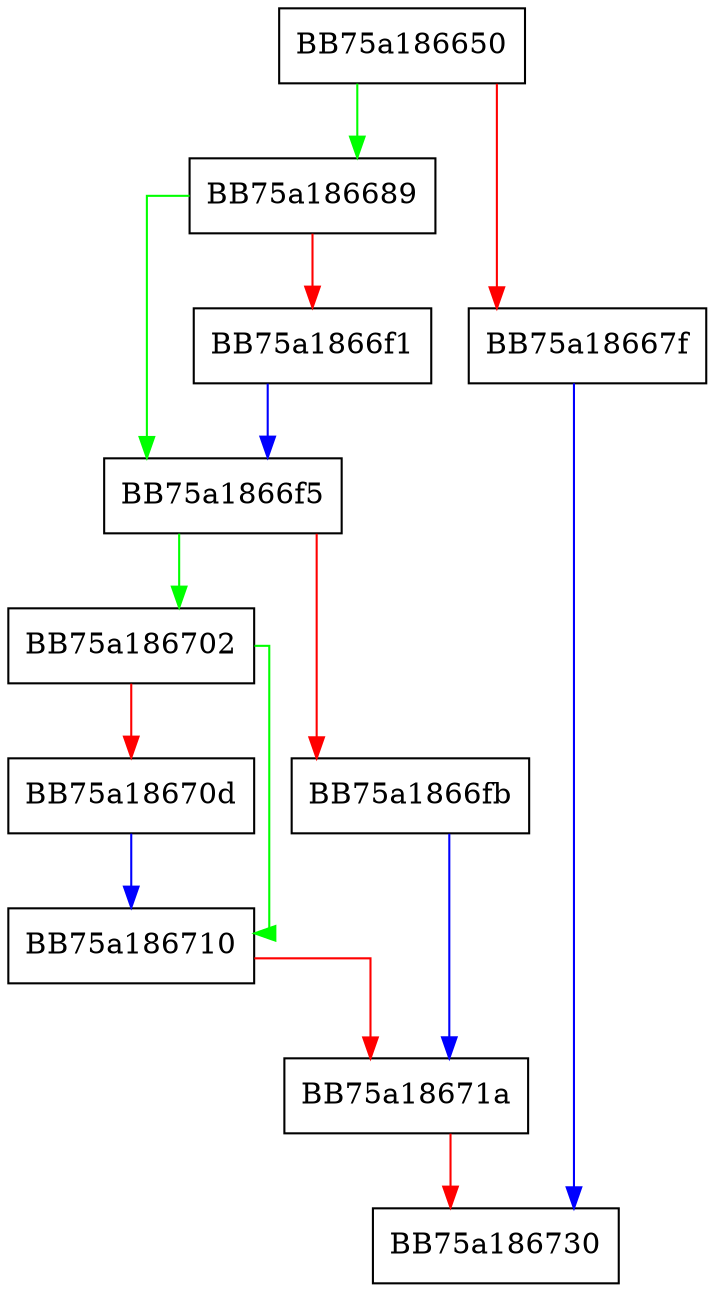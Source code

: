 digraph Find {
  node [shape="box"];
  graph [splines=ortho];
  BB75a186650 -> BB75a186689 [color="green"];
  BB75a186650 -> BB75a18667f [color="red"];
  BB75a18667f -> BB75a186730 [color="blue"];
  BB75a186689 -> BB75a1866f5 [color="green"];
  BB75a186689 -> BB75a1866f1 [color="red"];
  BB75a1866f1 -> BB75a1866f5 [color="blue"];
  BB75a1866f5 -> BB75a186702 [color="green"];
  BB75a1866f5 -> BB75a1866fb [color="red"];
  BB75a1866fb -> BB75a18671a [color="blue"];
  BB75a186702 -> BB75a186710 [color="green"];
  BB75a186702 -> BB75a18670d [color="red"];
  BB75a18670d -> BB75a186710 [color="blue"];
  BB75a186710 -> BB75a18671a [color="red"];
  BB75a18671a -> BB75a186730 [color="red"];
}
